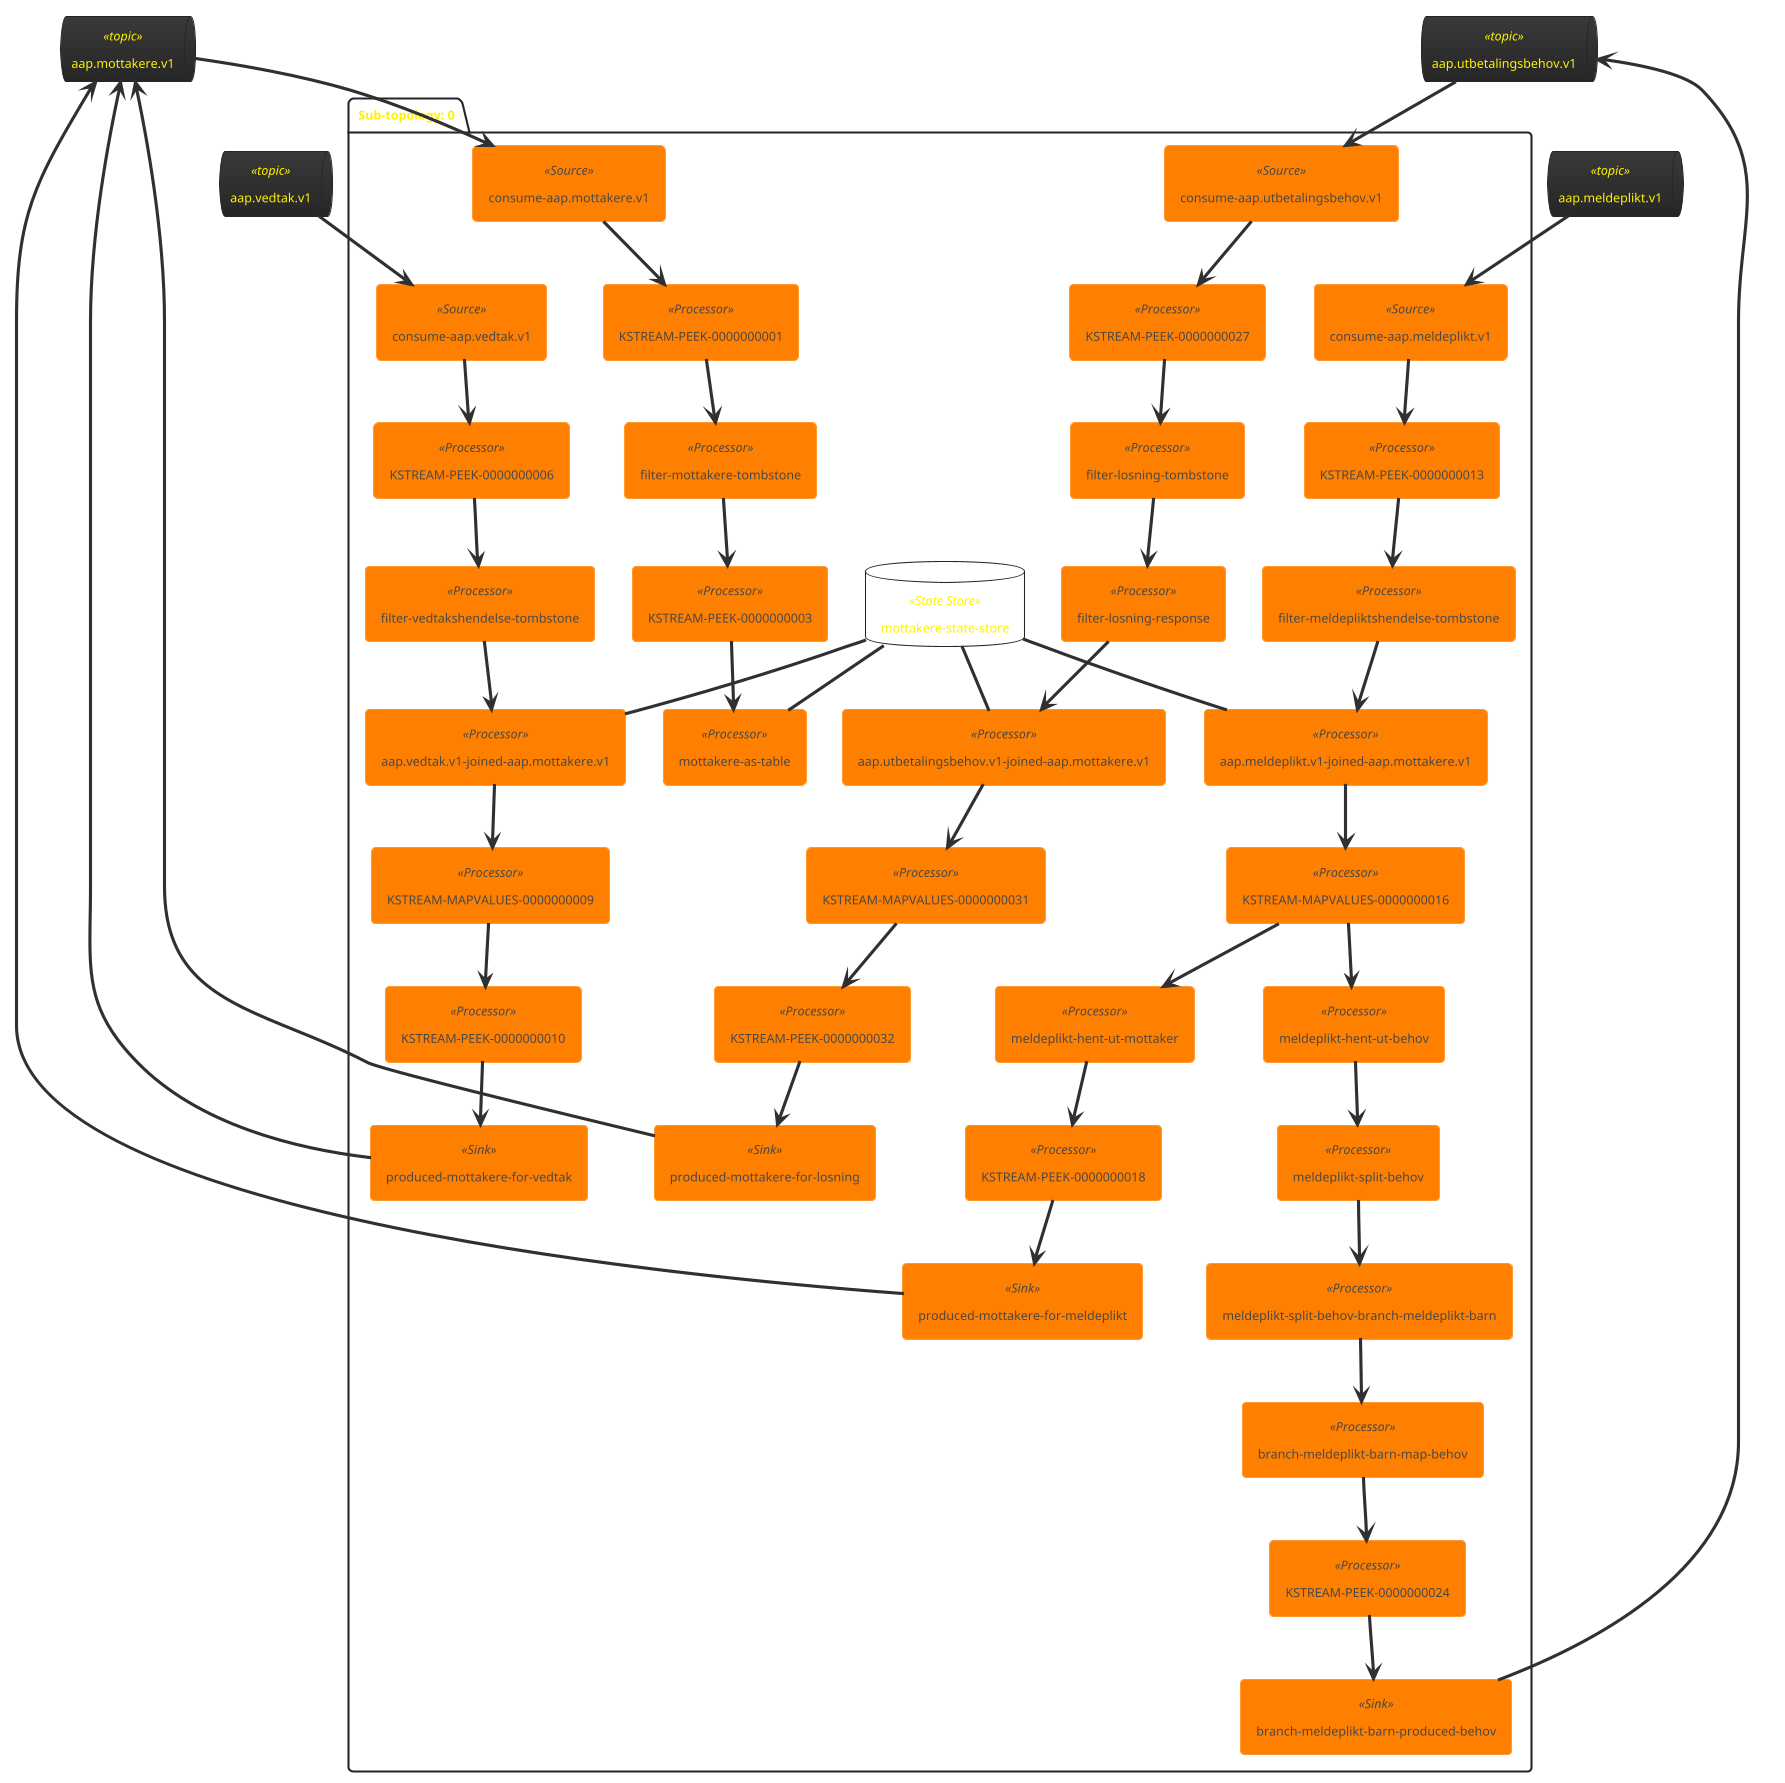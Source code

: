 @startuml
!theme black-knight
queue "aap.utbetalingsbehov.v1" <<topic>> as aap_utbetalingsbehov_v1
queue "aap.mottakere.v1" <<topic>> as aap_mottakere_v1
queue "aap.meldeplikt.v1" <<topic>> as aap_meldeplikt_v1
queue "aap.vedtak.v1" <<topic>> as aap_vedtak_v1
package "Sub-topology: 0" {
	database "mottakere-state-store" <<State Store>> as mottakere_state_store
	agent "consume-aap.meldeplikt.v1" <<Source>> as consume_aap_meldeplikt_v1
	agent "KSTREAM-PEEK-0000000013" <<Processor>> as KSTREAM_PEEK_0000000013
	agent "filter-meldepliktshendelse-tombstone" <<Processor>> as filter_meldepliktshendelse_tombstone
	agent "aap.meldeplikt.v1-joined-aap.mottakere.v1" <<Processor>> as aap_meldeplikt_v1_joined_aap_mottakere_v1
	agent "KSTREAM-MAPVALUES-0000000016" <<Processor>> as KSTREAM_MAPVALUES_0000000016
	agent "consume-aap.utbetalingsbehov.v1" <<Source>> as consume_aap_utbetalingsbehov_v1
	agent "KSTREAM-PEEK-0000000027" <<Processor>> as KSTREAM_PEEK_0000000027
	agent "consume-aap.vedtak.v1" <<Source>> as consume_aap_vedtak_v1
	agent "KSTREAM-PEEK-0000000006" <<Processor>> as KSTREAM_PEEK_0000000006
	agent "filter-losning-tombstone" <<Processor>> as filter_losning_tombstone
	agent "meldeplikt-hent-ut-behov" <<Processor>> as meldeplikt_hent_ut_behov
	agent "consume-aap.mottakere.v1" <<Source>> as consume_aap_mottakere_v1
	agent "filter-losning-response" <<Processor>> as filter_losning_response
	agent "filter-vedtakshendelse-tombstone" <<Processor>> as filter_vedtakshendelse_tombstone
	agent "meldeplikt-split-behov" <<Processor>> as meldeplikt_split_behov
	agent "KSTREAM-PEEK-0000000001" <<Processor>> as KSTREAM_PEEK_0000000001
	agent "aap.utbetalingsbehov.v1-joined-aap.mottakere.v1" <<Processor>> as aap_utbetalingsbehov_v1_joined_aap_mottakere_v1
	agent "aap.vedtak.v1-joined-aap.mottakere.v1" <<Processor>> as aap_vedtak_v1_joined_aap_mottakere_v1
	agent "meldeplikt-split-behov-branch-meldeplikt-barn" <<Processor>> as meldeplikt_split_behov_branch_meldeplikt_barn
	agent "KSTREAM-MAPVALUES-0000000009" <<Processor>> as KSTREAM_MAPVALUES_0000000009
	agent "KSTREAM-MAPVALUES-0000000031" <<Processor>> as KSTREAM_MAPVALUES_0000000031
	agent "branch-meldeplikt-barn-map-behov" <<Processor>> as branch_meldeplikt_barn_map_behov
	agent "filter-mottakere-tombstone" <<Processor>> as filter_mottakere_tombstone
	agent "meldeplikt-hent-ut-mottaker" <<Processor>> as meldeplikt_hent_ut_mottaker
	agent "KSTREAM-PEEK-0000000003" <<Processor>> as KSTREAM_PEEK_0000000003
	agent "KSTREAM-PEEK-0000000010" <<Processor>> as KSTREAM_PEEK_0000000010
	agent "KSTREAM-PEEK-0000000018" <<Processor>> as KSTREAM_PEEK_0000000018
	agent "KSTREAM-PEEK-0000000024" <<Processor>> as KSTREAM_PEEK_0000000024
	agent "KSTREAM-PEEK-0000000032" <<Processor>> as KSTREAM_PEEK_0000000032
	agent "branch-meldeplikt-barn-produced-behov" <<Sink>> as branch_meldeplikt_barn_produced_behov
	agent "mottakere-as-table" <<Processor>> as mottakere_as_table
	agent "produced-mottakere-for-losning" <<Sink>> as produced_mottakere_for_losning
	agent "produced-mottakere-for-meldeplikt" <<Sink>> as produced_mottakere_for_meldeplikt
	agent "produced-mottakere-for-vedtak" <<Sink>> as produced_mottakere_for_vedtak
	aap_meldeplikt_v1 --> consume_aap_meldeplikt_v1
	mottakere_state_store -- aap_meldeplikt_v1_joined_aap_mottakere_v1
	aap_utbetalingsbehov_v1 --> consume_aap_utbetalingsbehov_v1
	aap_vedtak_v1 --> consume_aap_vedtak_v1
	aap_mottakere_v1 --> consume_aap_mottakere_v1
	mottakere_state_store -- aap_utbetalingsbehov_v1_joined_aap_mottakere_v1
	mottakere_state_store -- aap_vedtak_v1_joined_aap_mottakere_v1
	aap_utbetalingsbehov_v1 <-- branch_meldeplikt_barn_produced_behov
	mottakere_state_store -- mottakere_as_table
	aap_mottakere_v1 <-- produced_mottakere_for_losning
	aap_mottakere_v1 <-- produced_mottakere_for_meldeplikt
	aap_mottakere_v1 <-- produced_mottakere_for_vedtak
	consume_aap_meldeplikt_v1 --> KSTREAM_PEEK_0000000013
	KSTREAM_PEEK_0000000013 --> filter_meldepliktshendelse_tombstone
	filter_meldepliktshendelse_tombstone --> aap_meldeplikt_v1_joined_aap_mottakere_v1
	aap_meldeplikt_v1_joined_aap_mottakere_v1 --> KSTREAM_MAPVALUES_0000000016
	KSTREAM_MAPVALUES_0000000016 --> meldeplikt_hent_ut_behov
	KSTREAM_MAPVALUES_0000000016 --> meldeplikt_hent_ut_mottaker
	consume_aap_utbetalingsbehov_v1 --> KSTREAM_PEEK_0000000027
	KSTREAM_PEEK_0000000027 --> filter_losning_tombstone
	consume_aap_vedtak_v1 --> KSTREAM_PEEK_0000000006
	KSTREAM_PEEK_0000000006 --> filter_vedtakshendelse_tombstone
	filter_losning_tombstone --> filter_losning_response
	meldeplikt_hent_ut_behov --> meldeplikt_split_behov
	consume_aap_mottakere_v1 --> KSTREAM_PEEK_0000000001
	filter_losning_response --> aap_utbetalingsbehov_v1_joined_aap_mottakere_v1
	filter_vedtakshendelse_tombstone --> aap_vedtak_v1_joined_aap_mottakere_v1
	meldeplikt_split_behov --> meldeplikt_split_behov_branch_meldeplikt_barn
	KSTREAM_PEEK_0000000001 --> filter_mottakere_tombstone
	aap_utbetalingsbehov_v1_joined_aap_mottakere_v1 --> KSTREAM_MAPVALUES_0000000031
	aap_vedtak_v1_joined_aap_mottakere_v1 --> KSTREAM_MAPVALUES_0000000009
	meldeplikt_split_behov_branch_meldeplikt_barn --> branch_meldeplikt_barn_map_behov
	KSTREAM_MAPVALUES_0000000009 --> KSTREAM_PEEK_0000000010
	KSTREAM_MAPVALUES_0000000031 --> KSTREAM_PEEK_0000000032
	branch_meldeplikt_barn_map_behov --> KSTREAM_PEEK_0000000024
	filter_mottakere_tombstone --> KSTREAM_PEEK_0000000003
	meldeplikt_hent_ut_mottaker --> KSTREAM_PEEK_0000000018
	KSTREAM_PEEK_0000000003 --> mottakere_as_table
	KSTREAM_PEEK_0000000010 --> produced_mottakere_for_vedtak
	KSTREAM_PEEK_0000000018 --> produced_mottakere_for_meldeplikt
	KSTREAM_PEEK_0000000024 --> branch_meldeplikt_barn_produced_behov
	KSTREAM_PEEK_0000000032 --> produced_mottakere_for_losning
}
@enduml